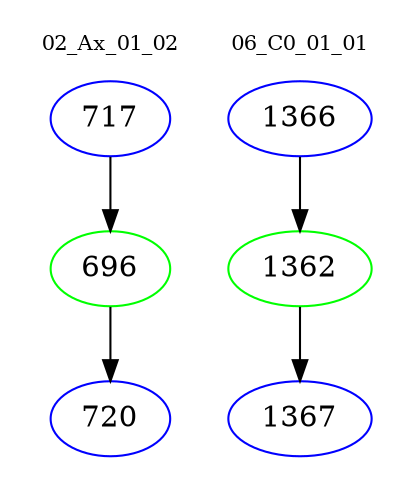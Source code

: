digraph{
subgraph cluster_0 {
color = white
label = "02_Ax_01_02";
fontsize=10;
T0_717 [label="717", color="blue"]
T0_717 -> T0_696 [color="black"]
T0_696 [label="696", color="green"]
T0_696 -> T0_720 [color="black"]
T0_720 [label="720", color="blue"]
}
subgraph cluster_1 {
color = white
label = "06_C0_01_01";
fontsize=10;
T1_1366 [label="1366", color="blue"]
T1_1366 -> T1_1362 [color="black"]
T1_1362 [label="1362", color="green"]
T1_1362 -> T1_1367 [color="black"]
T1_1367 [label="1367", color="blue"]
}
}
